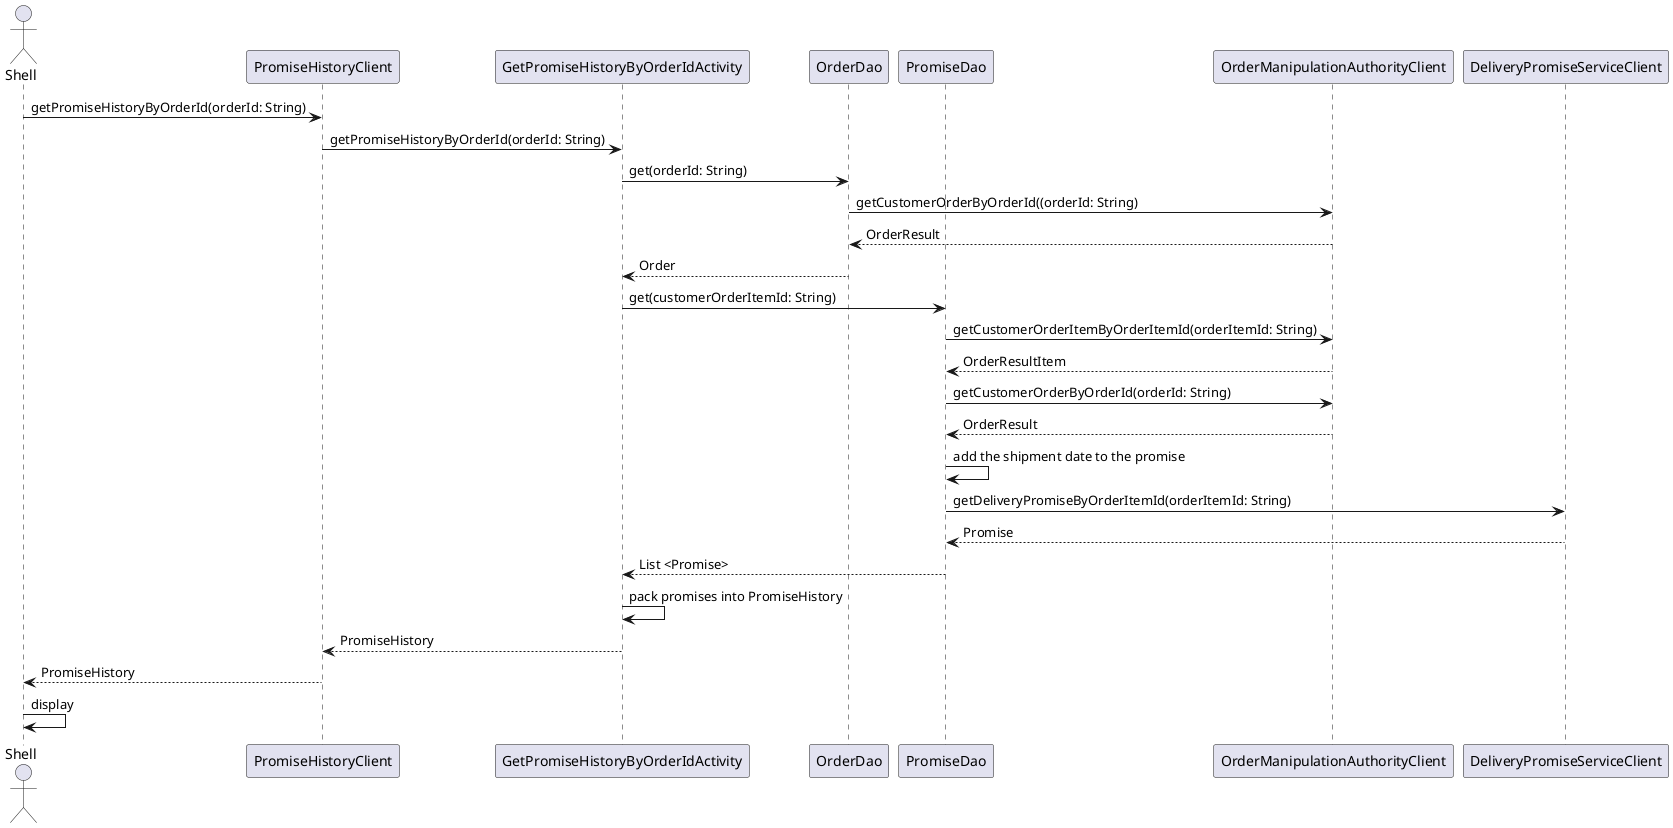 @startuml
actor Shell
participant PromiseHistoryClient
participant GetPromiseHistoryByOrderIdActivity
participant OrderDao
participant PromiseDao
participant OrderManipulationAuthorityClient
participant DeliveryPromiseServiceClient

Shell -> PromiseHistoryClient : getPromiseHistoryByOrderId(orderId: String)
PromiseHistoryClient -> GetPromiseHistoryByOrderIdActivity : getPromiseHistoryByOrderId(orderId: String)
GetPromiseHistoryByOrderIdActivity -> OrderDao : get(orderId: String)
OrderDao -> OrderManipulationAuthorityClient : getCustomerOrderByOrderId((orderId: String)
OrderManipulationAuthorityClient --> OrderDao : OrderResult
OrderDao --> GetPromiseHistoryByOrderIdActivity : Order
GetPromiseHistoryByOrderIdActivity -> PromiseDao : get(customerOrderItemId: String)
PromiseDao -> OrderManipulationAuthorityClient : getCustomerOrderItemByOrderItemId(orderItemId: String)
OrderManipulationAuthorityClient --> PromiseDao : OrderResultItem
PromiseDao -> OrderManipulationAuthorityClient : getCustomerOrderByOrderId(orderId: String)
OrderManipulationAuthorityClient --> PromiseDao : OrderResult
PromiseDao -> PromiseDao : add the shipment date to the promise
PromiseDao -> DeliveryPromiseServiceClient : getDeliveryPromiseByOrderItemId(orderItemId: String)
DeliveryPromiseServiceClient --> PromiseDao : Promise
PromiseDao --> GetPromiseHistoryByOrderIdActivity : List <Promise>
GetPromiseHistoryByOrderIdActivity -> GetPromiseHistoryByOrderIdActivity : pack promises into PromiseHistory
GetPromiseHistoryByOrderIdActivity --> PromiseHistoryClient : PromiseHistory
PromiseHistoryClient --> Shell : PromiseHistory
Shell -> Shell : display


@enduml

@startuml

class App {
}

class OrderItem{
}

class Order{

}
class Promise{
}
class PromiseDao{
}
Interface ReadOnlyDao{
}

PromiseHistory o-- Order
PromiseHistory o-- Promise
Order o-- OrderItem
OrderDao ..|> ReadOnlyDao
PromiseDao ..|> ReadOnlyDao

@enduml
